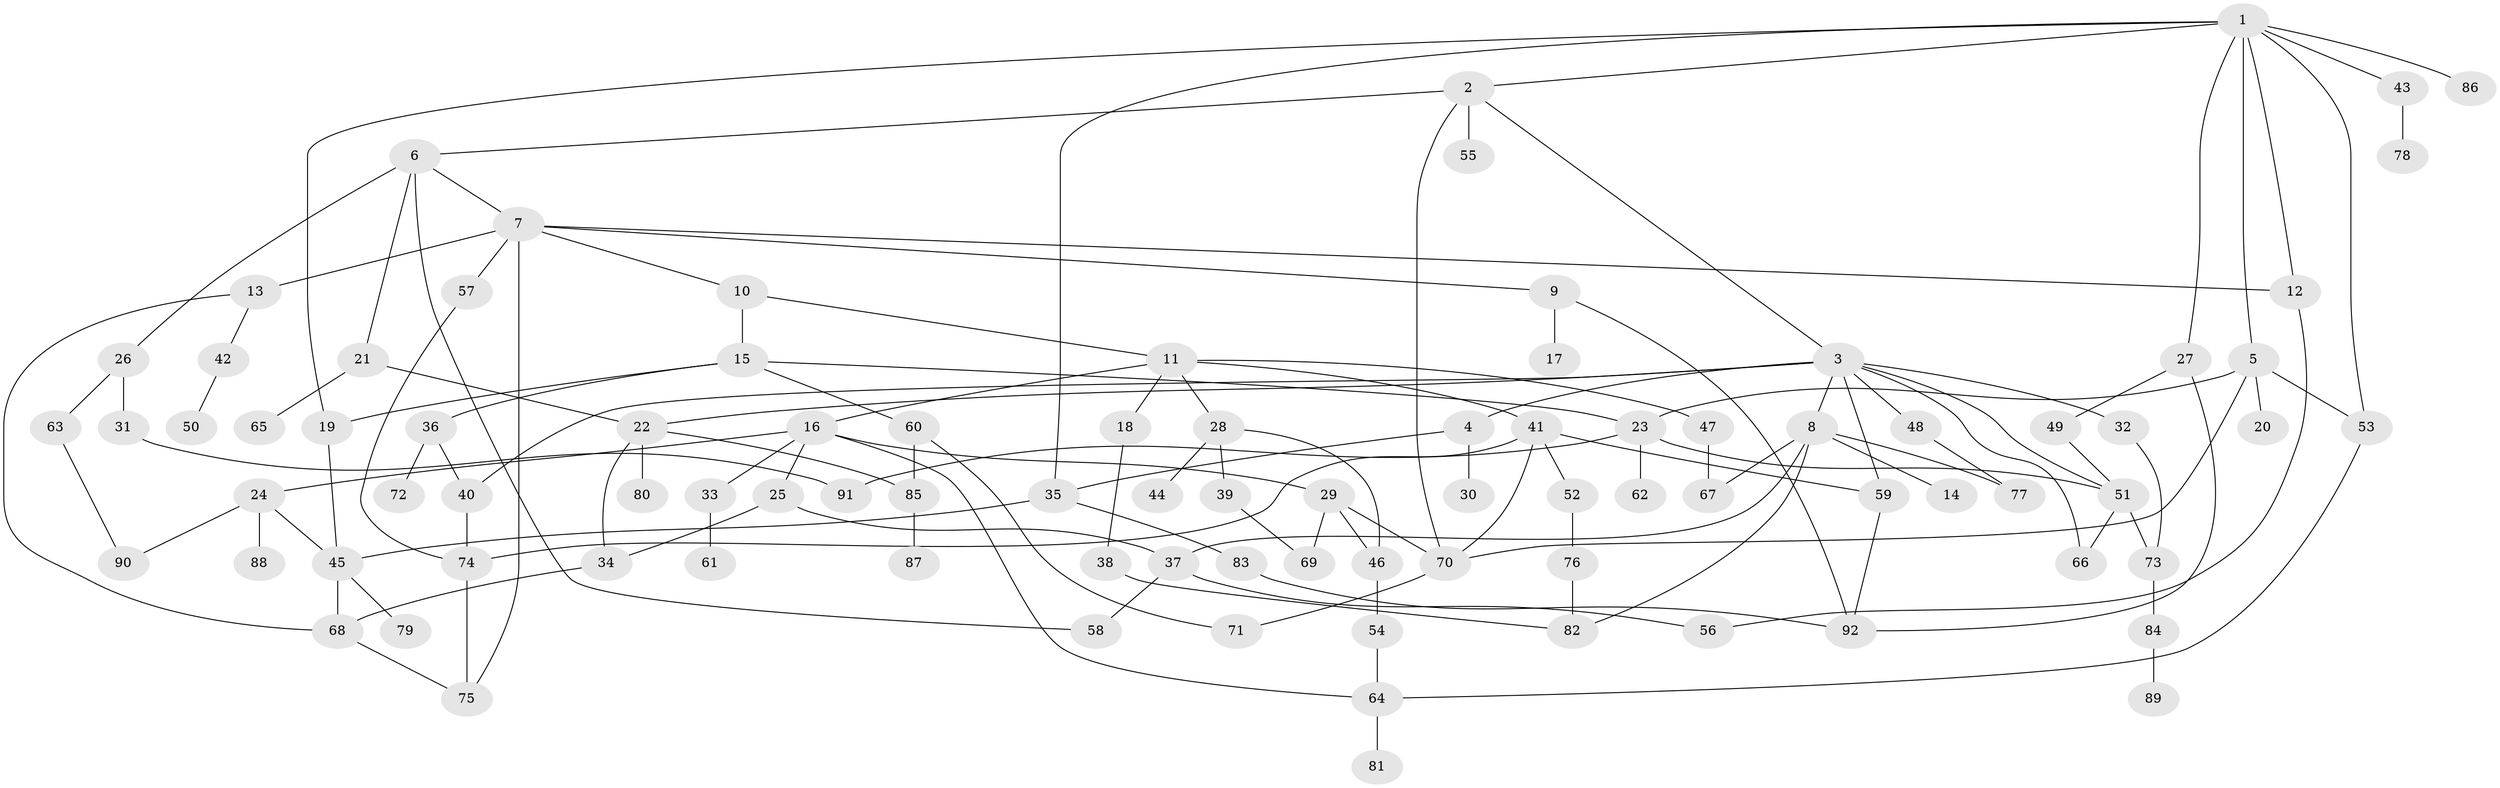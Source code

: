 // coarse degree distribution, {8: 0.043478260869565216, 4: 0.15217391304347827, 10: 0.043478260869565216, 2: 0.17391304347826086, 3: 0.2826086956521739, 5: 0.06521739130434782, 1: 0.15217391304347827, 6: 0.06521739130434782, 7: 0.021739130434782608}
// Generated by graph-tools (version 1.1) at 2025/49/03/04/25 22:49:09]
// undirected, 92 vertices, 133 edges
graph export_dot {
  node [color=gray90,style=filled];
  1;
  2;
  3;
  4;
  5;
  6;
  7;
  8;
  9;
  10;
  11;
  12;
  13;
  14;
  15;
  16;
  17;
  18;
  19;
  20;
  21;
  22;
  23;
  24;
  25;
  26;
  27;
  28;
  29;
  30;
  31;
  32;
  33;
  34;
  35;
  36;
  37;
  38;
  39;
  40;
  41;
  42;
  43;
  44;
  45;
  46;
  47;
  48;
  49;
  50;
  51;
  52;
  53;
  54;
  55;
  56;
  57;
  58;
  59;
  60;
  61;
  62;
  63;
  64;
  65;
  66;
  67;
  68;
  69;
  70;
  71;
  72;
  73;
  74;
  75;
  76;
  77;
  78;
  79;
  80;
  81;
  82;
  83;
  84;
  85;
  86;
  87;
  88;
  89;
  90;
  91;
  92;
  1 -- 2;
  1 -- 5;
  1 -- 27;
  1 -- 43;
  1 -- 86;
  1 -- 12;
  1 -- 53;
  1 -- 35;
  1 -- 19;
  2 -- 3;
  2 -- 6;
  2 -- 55;
  2 -- 70;
  3 -- 4;
  3 -- 8;
  3 -- 32;
  3 -- 40;
  3 -- 48;
  3 -- 59;
  3 -- 22;
  3 -- 51;
  3 -- 66;
  4 -- 30;
  4 -- 35;
  5 -- 20;
  5 -- 23;
  5 -- 53;
  5 -- 70;
  6 -- 7;
  6 -- 21;
  6 -- 26;
  6 -- 58;
  7 -- 9;
  7 -- 10;
  7 -- 12;
  7 -- 13;
  7 -- 57;
  7 -- 75;
  8 -- 14;
  8 -- 67;
  8 -- 82;
  8 -- 77;
  8 -- 37;
  9 -- 17;
  9 -- 92;
  10 -- 11;
  10 -- 15;
  11 -- 16;
  11 -- 18;
  11 -- 28;
  11 -- 41;
  11 -- 47;
  12 -- 56;
  13 -- 42;
  13 -- 68;
  15 -- 19;
  15 -- 36;
  15 -- 60;
  15 -- 23;
  16 -- 24;
  16 -- 25;
  16 -- 29;
  16 -- 33;
  16 -- 64;
  18 -- 38;
  19 -- 45;
  21 -- 22;
  21 -- 65;
  22 -- 34;
  22 -- 80;
  22 -- 85;
  23 -- 51;
  23 -- 62;
  23 -- 91;
  24 -- 88;
  24 -- 90;
  24 -- 45;
  25 -- 37;
  25 -- 34;
  26 -- 31;
  26 -- 63;
  27 -- 49;
  27 -- 92;
  28 -- 39;
  28 -- 44;
  28 -- 46;
  29 -- 69;
  29 -- 46;
  29 -- 70;
  31 -- 91;
  32 -- 73;
  33 -- 61;
  34 -- 68;
  35 -- 45;
  35 -- 83;
  36 -- 72;
  36 -- 40;
  37 -- 58;
  37 -- 56;
  38 -- 82;
  39 -- 69;
  40 -- 74;
  41 -- 52;
  41 -- 70;
  41 -- 59;
  41 -- 74;
  42 -- 50;
  43 -- 78;
  45 -- 79;
  45 -- 68;
  46 -- 54;
  47 -- 67;
  48 -- 77;
  49 -- 51;
  51 -- 66;
  51 -- 73;
  52 -- 76;
  53 -- 64;
  54 -- 64;
  57 -- 74;
  59 -- 92;
  60 -- 71;
  60 -- 85;
  63 -- 90;
  64 -- 81;
  68 -- 75;
  70 -- 71;
  73 -- 84;
  74 -- 75;
  76 -- 82;
  83 -- 92;
  84 -- 89;
  85 -- 87;
}
